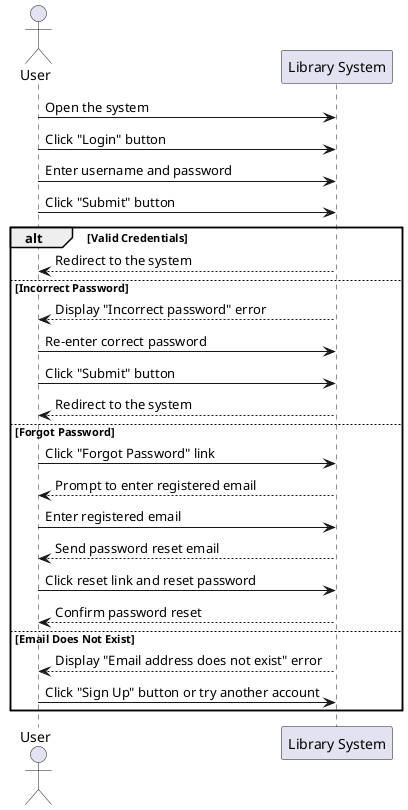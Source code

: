 @startuml
actor User
participant "Library System" as LS

User -> LS: Open the system
User -> LS: Click "Login" button
User -> LS: Enter username and password
User -> LS: Click "Submit" button
alt Valid Credentials
    LS --> User: Redirect to the system
else Incorrect Password
    LS --> User: Display "Incorrect password" error
    User -> LS: Re-enter correct password
    User -> LS: Click "Submit" button
    LS --> User: Redirect to the system
else Forgot Password
    User -> LS: Click "Forgot Password" link
    LS --> User: Prompt to enter registered email
    User -> LS: Enter registered email
    LS --> User: Send password reset email
    User -> LS: Click reset link and reset password
    LS --> User: Confirm password reset
else Email Does Not Exist
    LS --> User: Display "Email address does not exist" error
    User -> LS: Click "Sign Up" button or try another account
end
@enduml